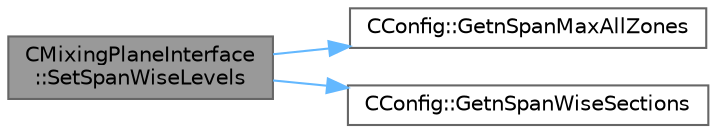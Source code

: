 digraph "CMixingPlaneInterface::SetSpanWiseLevels"
{
 // LATEX_PDF_SIZE
  bgcolor="transparent";
  edge [fontname=Helvetica,fontsize=10,labelfontname=Helvetica,labelfontsize=10];
  node [fontname=Helvetica,fontsize=10,shape=box,height=0.2,width=0.4];
  rankdir="LR";
  Node1 [id="Node000001",label="CMixingPlaneInterface\l::SetSpanWiseLevels",height=0.2,width=0.4,color="gray40", fillcolor="grey60", style="filled", fontcolor="black",tooltip="Initialize quantities for spanwise sections for interpolation."];
  Node1 -> Node2 [id="edge1_Node000001_Node000002",color="steelblue1",style="solid",tooltip=" "];
  Node2 [id="Node000002",label="CConfig::GetnSpanMaxAllZones",height=0.2,width=0.4,color="grey40", fillcolor="white", style="filled",URL="$classCConfig.html#a03c8979b4b994e80d0928b1ec7f2726a",tooltip="number span-wise sections to compute performance for turbomachinery."];
  Node1 -> Node3 [id="edge2_Node000001_Node000003",color="steelblue1",style="solid",tooltip=" "];
  Node3 [id="Node000003",label="CConfig::GetnSpanWiseSections",height=0.2,width=0.4,color="grey40", fillcolor="white", style="filled",URL="$classCConfig.html#a50c6d8787325e09d732ecb9c4af96e93",tooltip="number span-wise sections to compute 3D BC and performance for turbomachinery."];
}
